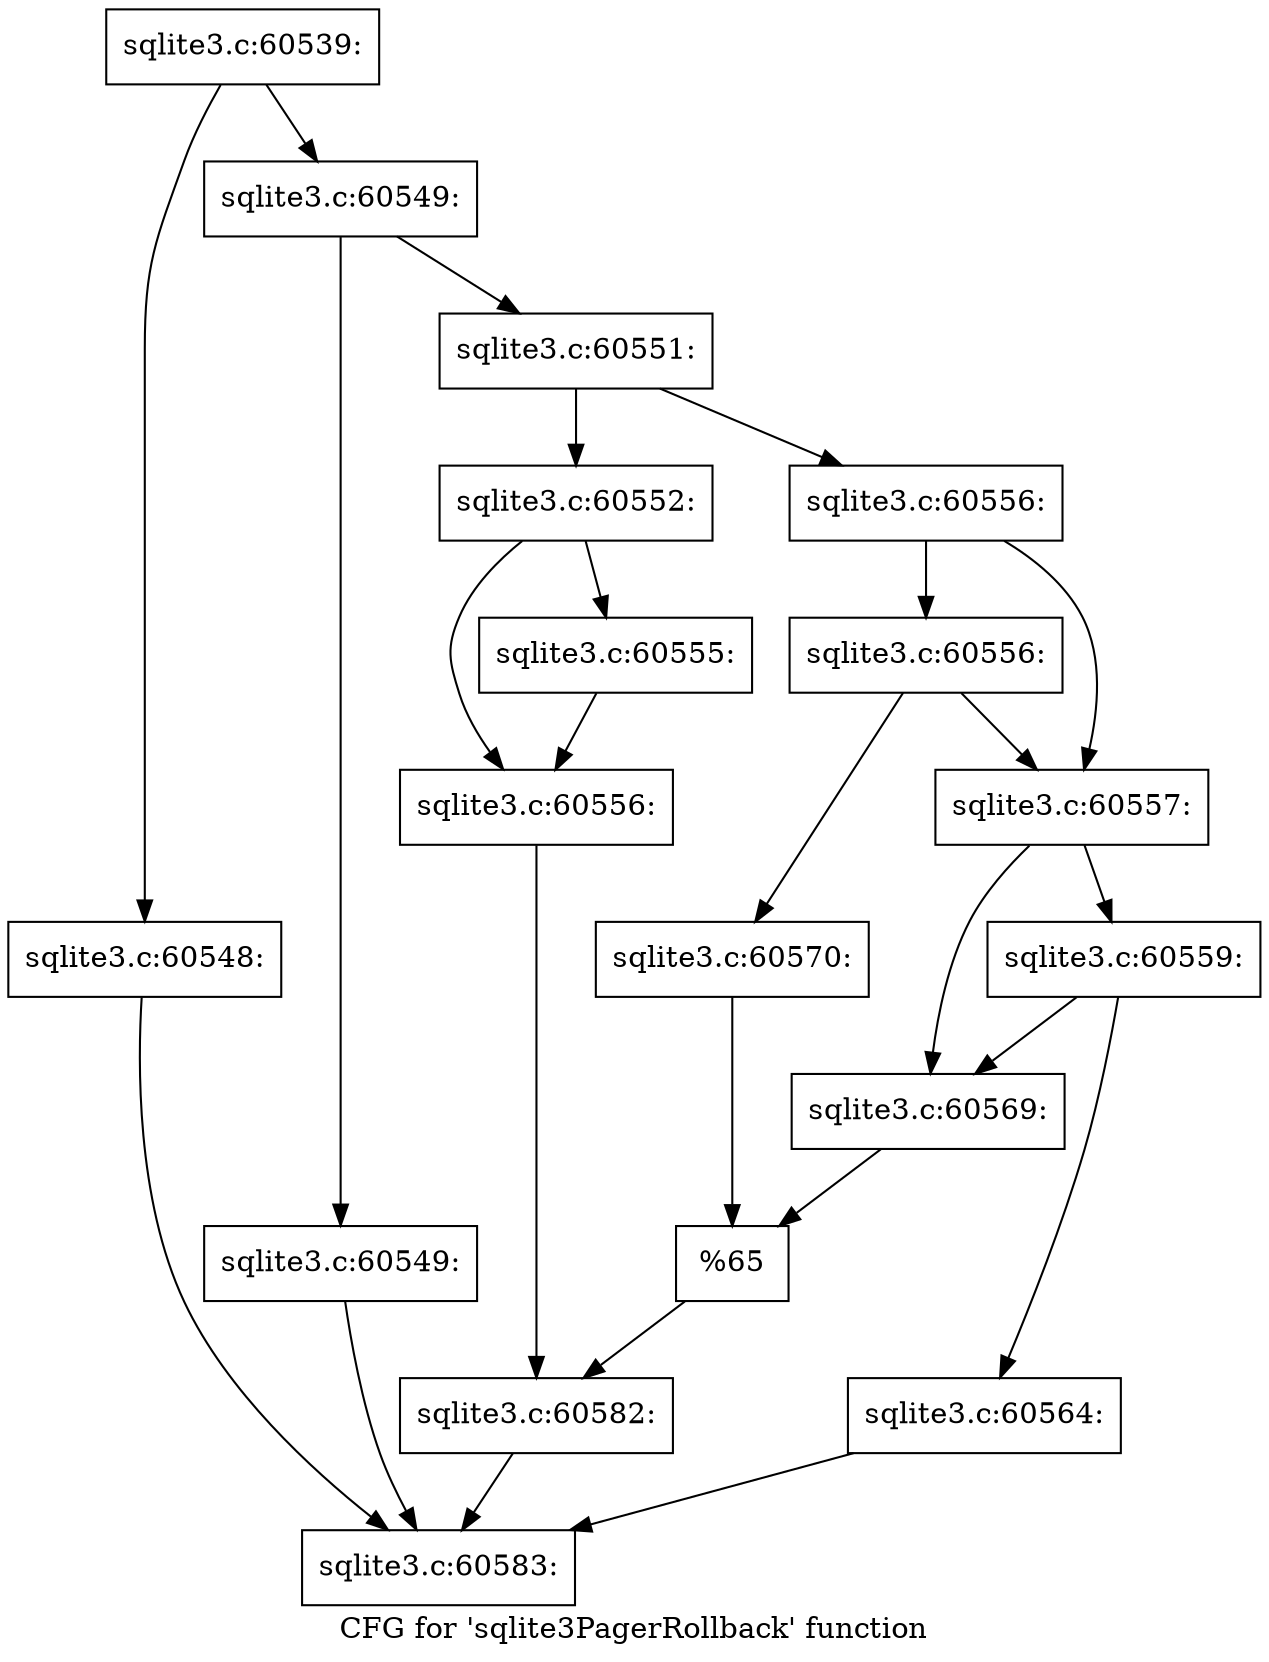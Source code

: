 digraph "CFG for 'sqlite3PagerRollback' function" {
	label="CFG for 'sqlite3PagerRollback' function";

	Node0x55c0f5857ec0 [shape=record,label="{sqlite3.c:60539:}"];
	Node0x55c0f5857ec0 -> Node0x55c0f6a71380;
	Node0x55c0f5857ec0 -> Node0x55c0f6a71550;
	Node0x55c0f6a71380 [shape=record,label="{sqlite3.c:60548:}"];
	Node0x55c0f6a71380 -> Node0x55c0f6a71e30;
	Node0x55c0f6a71550 [shape=record,label="{sqlite3.c:60549:}"];
	Node0x55c0f6a71550 -> Node0x55c0f75112e0;
	Node0x55c0f6a71550 -> Node0x55c0f7511330;
	Node0x55c0f75112e0 [shape=record,label="{sqlite3.c:60549:}"];
	Node0x55c0f75112e0 -> Node0x55c0f6a71e30;
	Node0x55c0f7511330 [shape=record,label="{sqlite3.c:60551:}"];
	Node0x55c0f7511330 -> Node0x55c0f75119c0;
	Node0x55c0f7511330 -> Node0x55c0f7511a60;
	Node0x55c0f75119c0 [shape=record,label="{sqlite3.c:60552:}"];
	Node0x55c0f75119c0 -> Node0x55c0f58afba0;
	Node0x55c0f75119c0 -> Node0x55c0f7512840;
	Node0x55c0f58afba0 [shape=record,label="{sqlite3.c:60555:}"];
	Node0x55c0f58afba0 -> Node0x55c0f7512840;
	Node0x55c0f7512840 [shape=record,label="{sqlite3.c:60556:}"];
	Node0x55c0f7512840 -> Node0x55c0f7511a10;
	Node0x55c0f7511a60 [shape=record,label="{sqlite3.c:60556:}"];
	Node0x55c0f7511a60 -> Node0x55c0f75133d0;
	Node0x55c0f7511a60 -> Node0x55c0f75132e0;
	Node0x55c0f75133d0 [shape=record,label="{sqlite3.c:60556:}"];
	Node0x55c0f75133d0 -> Node0x55c0f75132e0;
	Node0x55c0f75133d0 -> Node0x55c0f7513380;
	Node0x55c0f75132e0 [shape=record,label="{sqlite3.c:60557:}"];
	Node0x55c0f75132e0 -> Node0x55c0f7514530;
	Node0x55c0f75132e0 -> Node0x55c0f7514580;
	Node0x55c0f7514580 [shape=record,label="{sqlite3.c:60559:}"];
	Node0x55c0f7514580 -> Node0x55c0f75144e0;
	Node0x55c0f7514580 -> Node0x55c0f7514530;
	Node0x55c0f75144e0 [shape=record,label="{sqlite3.c:60564:}"];
	Node0x55c0f75144e0 -> Node0x55c0f6a71e30;
	Node0x55c0f7514530 [shape=record,label="{sqlite3.c:60569:}"];
	Node0x55c0f7514530 -> Node0x55c0f7513330;
	Node0x55c0f7513380 [shape=record,label="{sqlite3.c:60570:}"];
	Node0x55c0f7513380 -> Node0x55c0f7513330;
	Node0x55c0f7513330 [shape=record,label="{%65}"];
	Node0x55c0f7513330 -> Node0x55c0f7511a10;
	Node0x55c0f7511a10 [shape=record,label="{sqlite3.c:60582:}"];
	Node0x55c0f7511a10 -> Node0x55c0f6a71e30;
	Node0x55c0f6a71e30 [shape=record,label="{sqlite3.c:60583:}"];
}
